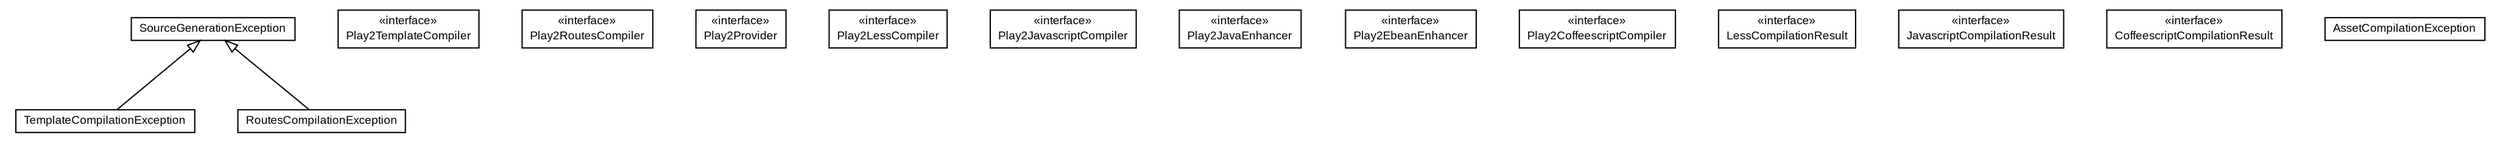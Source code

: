 #!/usr/local/bin/dot
#
# Class diagram 
# Generated by UMLGraph version R5_6-24-gf6e263 (http://www.umlgraph.org/)
#

digraph G {
	edge [fontname="arial",fontsize=10,labelfontname="arial",labelfontsize=10];
	node [fontname="arial",fontsize=10,shape=plaintext];
	nodesep=0.25;
	ranksep=0.5;
	// com.google.code.play2.provider.api.TemplateCompilationException
	c0 [label=<<table title="com.google.code.play2.provider.api.TemplateCompilationException" border="0" cellborder="1" cellspacing="0" cellpadding="2" port="p" href="./TemplateCompilationException.html">
		<tr><td><table border="0" cellspacing="0" cellpadding="1">
<tr><td align="center" balign="center"> TemplateCompilationException </td></tr>
		</table></td></tr>
		</table>>, URL="./TemplateCompilationException.html", fontname="arial", fontcolor="black", fontsize=9.0];
	// com.google.code.play2.provider.api.SourceGenerationException
	c1 [label=<<table title="com.google.code.play2.provider.api.SourceGenerationException" border="0" cellborder="1" cellspacing="0" cellpadding="2" port="p" href="./SourceGenerationException.html">
		<tr><td><table border="0" cellspacing="0" cellpadding="1">
<tr><td align="center" balign="center"> SourceGenerationException </td></tr>
		</table></td></tr>
		</table>>, URL="./SourceGenerationException.html", fontname="arial", fontcolor="black", fontsize=9.0];
	// com.google.code.play2.provider.api.RoutesCompilationException
	c2 [label=<<table title="com.google.code.play2.provider.api.RoutesCompilationException" border="0" cellborder="1" cellspacing="0" cellpadding="2" port="p" href="./RoutesCompilationException.html">
		<tr><td><table border="0" cellspacing="0" cellpadding="1">
<tr><td align="center" balign="center"> RoutesCompilationException </td></tr>
		</table></td></tr>
		</table>>, URL="./RoutesCompilationException.html", fontname="arial", fontcolor="black", fontsize=9.0];
	// com.google.code.play2.provider.api.Play2TemplateCompiler
	c3 [label=<<table title="com.google.code.play2.provider.api.Play2TemplateCompiler" border="0" cellborder="1" cellspacing="0" cellpadding="2" port="p" href="./Play2TemplateCompiler.html">
		<tr><td><table border="0" cellspacing="0" cellpadding="1">
<tr><td align="center" balign="center"> &#171;interface&#187; </td></tr>
<tr><td align="center" balign="center"> Play2TemplateCompiler </td></tr>
		</table></td></tr>
		</table>>, URL="./Play2TemplateCompiler.html", fontname="arial", fontcolor="black", fontsize=9.0];
	// com.google.code.play2.provider.api.Play2RoutesCompiler
	c4 [label=<<table title="com.google.code.play2.provider.api.Play2RoutesCompiler" border="0" cellborder="1" cellspacing="0" cellpadding="2" port="p" href="./Play2RoutesCompiler.html">
		<tr><td><table border="0" cellspacing="0" cellpadding="1">
<tr><td align="center" balign="center"> &#171;interface&#187; </td></tr>
<tr><td align="center" balign="center"> Play2RoutesCompiler </td></tr>
		</table></td></tr>
		</table>>, URL="./Play2RoutesCompiler.html", fontname="arial", fontcolor="black", fontsize=9.0];
	// com.google.code.play2.provider.api.Play2Provider
	c5 [label=<<table title="com.google.code.play2.provider.api.Play2Provider" border="0" cellborder="1" cellspacing="0" cellpadding="2" port="p" href="./Play2Provider.html">
		<tr><td><table border="0" cellspacing="0" cellpadding="1">
<tr><td align="center" balign="center"> &#171;interface&#187; </td></tr>
<tr><td align="center" balign="center"> Play2Provider </td></tr>
		</table></td></tr>
		</table>>, URL="./Play2Provider.html", fontname="arial", fontcolor="black", fontsize=9.0];
	// com.google.code.play2.provider.api.Play2LessCompiler
	c6 [label=<<table title="com.google.code.play2.provider.api.Play2LessCompiler" border="0" cellborder="1" cellspacing="0" cellpadding="2" port="p" href="./Play2LessCompiler.html">
		<tr><td><table border="0" cellspacing="0" cellpadding="1">
<tr><td align="center" balign="center"> &#171;interface&#187; </td></tr>
<tr><td align="center" balign="center"> Play2LessCompiler </td></tr>
		</table></td></tr>
		</table>>, URL="./Play2LessCompiler.html", fontname="arial", fontcolor="black", fontsize=9.0];
	// com.google.code.play2.provider.api.Play2JavascriptCompiler
	c7 [label=<<table title="com.google.code.play2.provider.api.Play2JavascriptCompiler" border="0" cellborder="1" cellspacing="0" cellpadding="2" port="p" href="./Play2JavascriptCompiler.html">
		<tr><td><table border="0" cellspacing="0" cellpadding="1">
<tr><td align="center" balign="center"> &#171;interface&#187; </td></tr>
<tr><td align="center" balign="center"> Play2JavascriptCompiler </td></tr>
		</table></td></tr>
		</table>>, URL="./Play2JavascriptCompiler.html", fontname="arial", fontcolor="black", fontsize=9.0];
	// com.google.code.play2.provider.api.Play2JavaEnhancer
	c8 [label=<<table title="com.google.code.play2.provider.api.Play2JavaEnhancer" border="0" cellborder="1" cellspacing="0" cellpadding="2" port="p" href="./Play2JavaEnhancer.html">
		<tr><td><table border="0" cellspacing="0" cellpadding="1">
<tr><td align="center" balign="center"> &#171;interface&#187; </td></tr>
<tr><td align="center" balign="center"> Play2JavaEnhancer </td></tr>
		</table></td></tr>
		</table>>, URL="./Play2JavaEnhancer.html", fontname="arial", fontcolor="black", fontsize=9.0];
	// com.google.code.play2.provider.api.Play2EbeanEnhancer
	c9 [label=<<table title="com.google.code.play2.provider.api.Play2EbeanEnhancer" border="0" cellborder="1" cellspacing="0" cellpadding="2" port="p" href="./Play2EbeanEnhancer.html">
		<tr><td><table border="0" cellspacing="0" cellpadding="1">
<tr><td align="center" balign="center"> &#171;interface&#187; </td></tr>
<tr><td align="center" balign="center"> Play2EbeanEnhancer </td></tr>
		</table></td></tr>
		</table>>, URL="./Play2EbeanEnhancer.html", fontname="arial", fontcolor="black", fontsize=9.0];
	// com.google.code.play2.provider.api.Play2CoffeescriptCompiler
	c10 [label=<<table title="com.google.code.play2.provider.api.Play2CoffeescriptCompiler" border="0" cellborder="1" cellspacing="0" cellpadding="2" port="p" href="./Play2CoffeescriptCompiler.html">
		<tr><td><table border="0" cellspacing="0" cellpadding="1">
<tr><td align="center" balign="center"> &#171;interface&#187; </td></tr>
<tr><td align="center" balign="center"> Play2CoffeescriptCompiler </td></tr>
		</table></td></tr>
		</table>>, URL="./Play2CoffeescriptCompiler.html", fontname="arial", fontcolor="black", fontsize=9.0];
	// com.google.code.play2.provider.api.LessCompilationResult
	c11 [label=<<table title="com.google.code.play2.provider.api.LessCompilationResult" border="0" cellborder="1" cellspacing="0" cellpadding="2" port="p" href="./LessCompilationResult.html">
		<tr><td><table border="0" cellspacing="0" cellpadding="1">
<tr><td align="center" balign="center"> &#171;interface&#187; </td></tr>
<tr><td align="center" balign="center"> LessCompilationResult </td></tr>
		</table></td></tr>
		</table>>, URL="./LessCompilationResult.html", fontname="arial", fontcolor="black", fontsize=9.0];
	// com.google.code.play2.provider.api.JavascriptCompilationResult
	c12 [label=<<table title="com.google.code.play2.provider.api.JavascriptCompilationResult" border="0" cellborder="1" cellspacing="0" cellpadding="2" port="p" href="./JavascriptCompilationResult.html">
		<tr><td><table border="0" cellspacing="0" cellpadding="1">
<tr><td align="center" balign="center"> &#171;interface&#187; </td></tr>
<tr><td align="center" balign="center"> JavascriptCompilationResult </td></tr>
		</table></td></tr>
		</table>>, URL="./JavascriptCompilationResult.html", fontname="arial", fontcolor="black", fontsize=9.0];
	// com.google.code.play2.provider.api.CoffeescriptCompilationResult
	c13 [label=<<table title="com.google.code.play2.provider.api.CoffeescriptCompilationResult" border="0" cellborder="1" cellspacing="0" cellpadding="2" port="p" href="./CoffeescriptCompilationResult.html">
		<tr><td><table border="0" cellspacing="0" cellpadding="1">
<tr><td align="center" balign="center"> &#171;interface&#187; </td></tr>
<tr><td align="center" balign="center"> CoffeescriptCompilationResult </td></tr>
		</table></td></tr>
		</table>>, URL="./CoffeescriptCompilationResult.html", fontname="arial", fontcolor="black", fontsize=9.0];
	// com.google.code.play2.provider.api.AssetCompilationException
	c14 [label=<<table title="com.google.code.play2.provider.api.AssetCompilationException" border="0" cellborder="1" cellspacing="0" cellpadding="2" port="p" href="./AssetCompilationException.html">
		<tr><td><table border="0" cellspacing="0" cellpadding="1">
<tr><td align="center" balign="center"> AssetCompilationException </td></tr>
		</table></td></tr>
		</table>>, URL="./AssetCompilationException.html", fontname="arial", fontcolor="black", fontsize=9.0];
	//com.google.code.play2.provider.api.TemplateCompilationException extends com.google.code.play2.provider.api.SourceGenerationException
	c1:p -> c0:p [dir=back,arrowtail=empty];
	//com.google.code.play2.provider.api.RoutesCompilationException extends com.google.code.play2.provider.api.SourceGenerationException
	c1:p -> c2:p [dir=back,arrowtail=empty];
}

